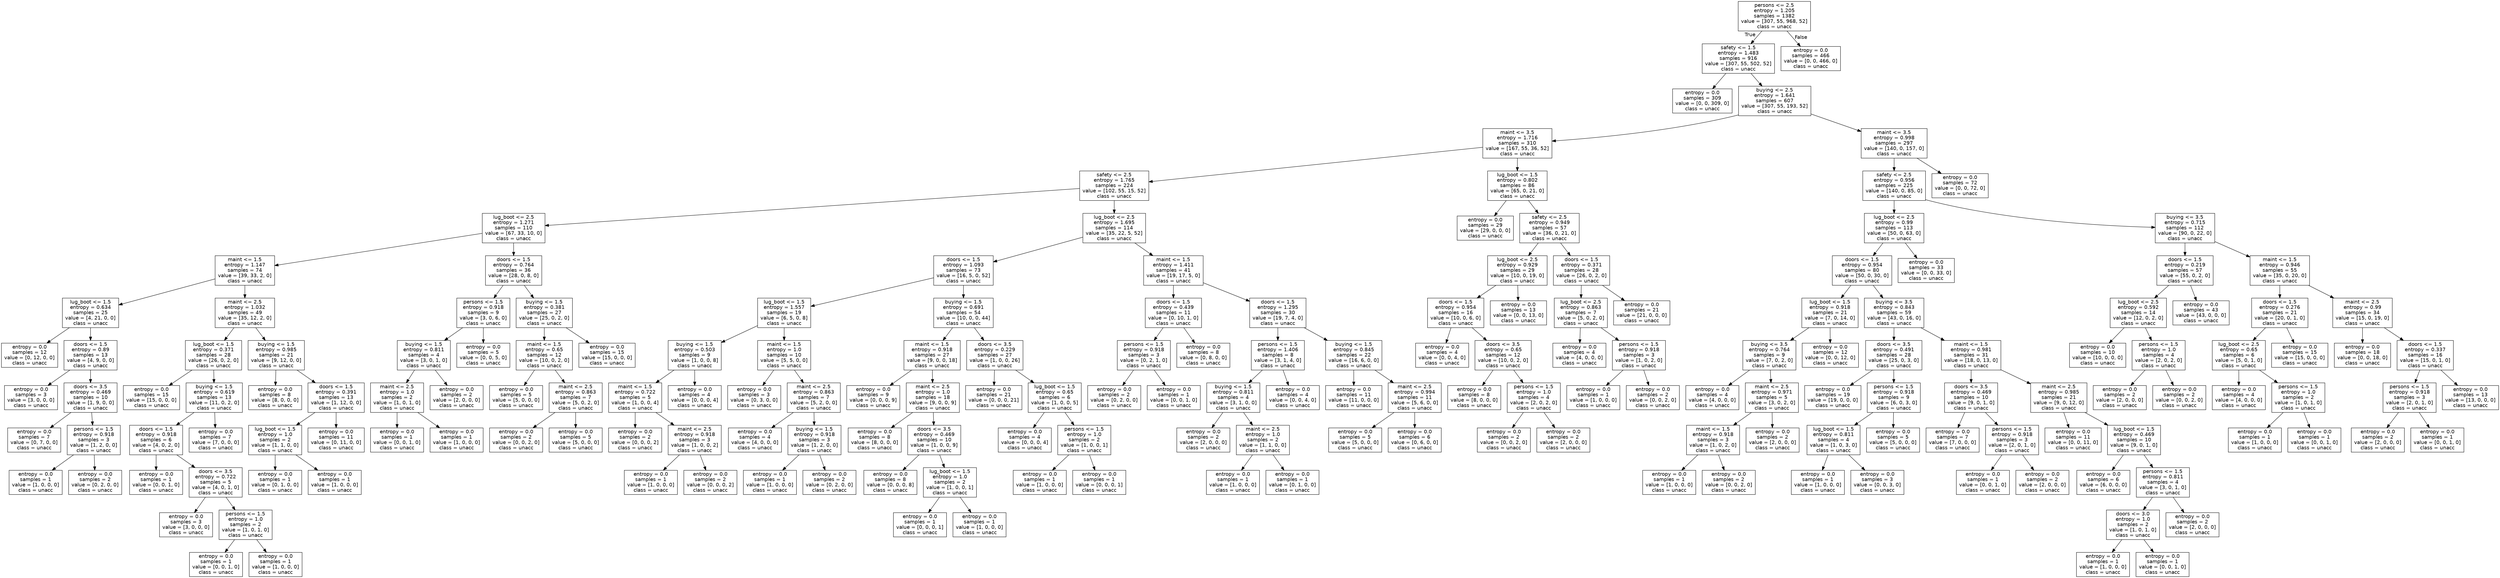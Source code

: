 digraph Tree {
node [shape=box, fontname="helvetica"] ;
edge [fontname="helvetica"] ;
0 [label="persons <= 2.5\nentropy = 1.205\nsamples = 1382\nvalue = [307, 55, 968, 52]\nclass = unacc"] ;
1 [label="safety <= 1.5\nentropy = 1.483\nsamples = 916\nvalue = [307, 55, 502, 52]\nclass = unacc"] ;
0 -> 1 [labeldistance=2.5, labelangle=45, headlabel="True"] ;
2 [label="entropy = 0.0\nsamples = 309\nvalue = [0, 0, 309, 0]\nclass = unacc"] ;
1 -> 2 ;
3 [label="buying <= 2.5\nentropy = 1.641\nsamples = 607\nvalue = [307, 55, 193, 52]\nclass = unacc"] ;
1 -> 3 ;
4 [label="maint <= 3.5\nentropy = 1.716\nsamples = 310\nvalue = [167, 55, 36, 52]\nclass = unacc"] ;
3 -> 4 ;
5 [label="safety <= 2.5\nentropy = 1.765\nsamples = 224\nvalue = [102, 55, 15, 52]\nclass = unacc"] ;
4 -> 5 ;
6 [label="lug_boot <= 2.5\nentropy = 1.271\nsamples = 110\nvalue = [67, 33, 10, 0]\nclass = unacc"] ;
5 -> 6 ;
7 [label="maint <= 1.5\nentropy = 1.147\nsamples = 74\nvalue = [39, 33, 2, 0]\nclass = unacc"] ;
6 -> 7 ;
8 [label="lug_boot <= 1.5\nentropy = 0.634\nsamples = 25\nvalue = [4, 21, 0, 0]\nclass = unacc"] ;
7 -> 8 ;
9 [label="entropy = 0.0\nsamples = 12\nvalue = [0, 12, 0, 0]\nclass = unacc"] ;
8 -> 9 ;
10 [label="doors <= 1.5\nentropy = 0.89\nsamples = 13\nvalue = [4, 9, 0, 0]\nclass = unacc"] ;
8 -> 10 ;
11 [label="entropy = 0.0\nsamples = 3\nvalue = [3, 0, 0, 0]\nclass = unacc"] ;
10 -> 11 ;
12 [label="doors <= 3.5\nentropy = 0.469\nsamples = 10\nvalue = [1, 9, 0, 0]\nclass = unacc"] ;
10 -> 12 ;
13 [label="entropy = 0.0\nsamples = 7\nvalue = [0, 7, 0, 0]\nclass = unacc"] ;
12 -> 13 ;
14 [label="persons <= 1.5\nentropy = 0.918\nsamples = 3\nvalue = [1, 2, 0, 0]\nclass = unacc"] ;
12 -> 14 ;
15 [label="entropy = 0.0\nsamples = 1\nvalue = [1, 0, 0, 0]\nclass = unacc"] ;
14 -> 15 ;
16 [label="entropy = 0.0\nsamples = 2\nvalue = [0, 2, 0, 0]\nclass = unacc"] ;
14 -> 16 ;
17 [label="maint <= 2.5\nentropy = 1.032\nsamples = 49\nvalue = [35, 12, 2, 0]\nclass = unacc"] ;
7 -> 17 ;
18 [label="lug_boot <= 1.5\nentropy = 0.371\nsamples = 28\nvalue = [26, 0, 2, 0]\nclass = unacc"] ;
17 -> 18 ;
19 [label="entropy = 0.0\nsamples = 15\nvalue = [15, 0, 0, 0]\nclass = unacc"] ;
18 -> 19 ;
20 [label="buying <= 1.5\nentropy = 0.619\nsamples = 13\nvalue = [11, 0, 2, 0]\nclass = unacc"] ;
18 -> 20 ;
21 [label="doors <= 1.5\nentropy = 0.918\nsamples = 6\nvalue = [4, 0, 2, 0]\nclass = unacc"] ;
20 -> 21 ;
22 [label="entropy = 0.0\nsamples = 1\nvalue = [0, 0, 1, 0]\nclass = unacc"] ;
21 -> 22 ;
23 [label="doors <= 3.5\nentropy = 0.722\nsamples = 5\nvalue = [4, 0, 1, 0]\nclass = unacc"] ;
21 -> 23 ;
24 [label="entropy = 0.0\nsamples = 3\nvalue = [3, 0, 0, 0]\nclass = unacc"] ;
23 -> 24 ;
25 [label="persons <= 1.5\nentropy = 1.0\nsamples = 2\nvalue = [1, 0, 1, 0]\nclass = unacc"] ;
23 -> 25 ;
26 [label="entropy = 0.0\nsamples = 1\nvalue = [0, 0, 1, 0]\nclass = unacc"] ;
25 -> 26 ;
27 [label="entropy = 0.0\nsamples = 1\nvalue = [1, 0, 0, 0]\nclass = unacc"] ;
25 -> 27 ;
28 [label="entropy = 0.0\nsamples = 7\nvalue = [7, 0, 0, 0]\nclass = unacc"] ;
20 -> 28 ;
29 [label="buying <= 1.5\nentropy = 0.985\nsamples = 21\nvalue = [9, 12, 0, 0]\nclass = unacc"] ;
17 -> 29 ;
30 [label="entropy = 0.0\nsamples = 8\nvalue = [8, 0, 0, 0]\nclass = unacc"] ;
29 -> 30 ;
31 [label="doors <= 1.5\nentropy = 0.391\nsamples = 13\nvalue = [1, 12, 0, 0]\nclass = unacc"] ;
29 -> 31 ;
32 [label="lug_boot <= 1.5\nentropy = 1.0\nsamples = 2\nvalue = [1, 1, 0, 0]\nclass = unacc"] ;
31 -> 32 ;
33 [label="entropy = 0.0\nsamples = 1\nvalue = [0, 1, 0, 0]\nclass = unacc"] ;
32 -> 33 ;
34 [label="entropy = 0.0\nsamples = 1\nvalue = [1, 0, 0, 0]\nclass = unacc"] ;
32 -> 34 ;
35 [label="entropy = 0.0\nsamples = 11\nvalue = [0, 11, 0, 0]\nclass = unacc"] ;
31 -> 35 ;
36 [label="doors <= 1.5\nentropy = 0.764\nsamples = 36\nvalue = [28, 0, 8, 0]\nclass = unacc"] ;
6 -> 36 ;
37 [label="persons <= 1.5\nentropy = 0.918\nsamples = 9\nvalue = [3, 0, 6, 0]\nclass = unacc"] ;
36 -> 37 ;
38 [label="buying <= 1.5\nentropy = 0.811\nsamples = 4\nvalue = [3, 0, 1, 0]\nclass = unacc"] ;
37 -> 38 ;
39 [label="maint <= 2.5\nentropy = 1.0\nsamples = 2\nvalue = [1, 0, 1, 0]\nclass = unacc"] ;
38 -> 39 ;
40 [label="entropy = 0.0\nsamples = 1\nvalue = [0, 0, 1, 0]\nclass = unacc"] ;
39 -> 40 ;
41 [label="entropy = 0.0\nsamples = 1\nvalue = [1, 0, 0, 0]\nclass = unacc"] ;
39 -> 41 ;
42 [label="entropy = 0.0\nsamples = 2\nvalue = [2, 0, 0, 0]\nclass = unacc"] ;
38 -> 42 ;
43 [label="entropy = 0.0\nsamples = 5\nvalue = [0, 0, 5, 0]\nclass = unacc"] ;
37 -> 43 ;
44 [label="buying <= 1.5\nentropy = 0.381\nsamples = 27\nvalue = [25, 0, 2, 0]\nclass = unacc"] ;
36 -> 44 ;
45 [label="maint <= 1.5\nentropy = 0.65\nsamples = 12\nvalue = [10, 0, 2, 0]\nclass = unacc"] ;
44 -> 45 ;
46 [label="entropy = 0.0\nsamples = 5\nvalue = [5, 0, 0, 0]\nclass = unacc"] ;
45 -> 46 ;
47 [label="maint <= 2.5\nentropy = 0.863\nsamples = 7\nvalue = [5, 0, 2, 0]\nclass = unacc"] ;
45 -> 47 ;
48 [label="entropy = 0.0\nsamples = 2\nvalue = [0, 0, 2, 0]\nclass = unacc"] ;
47 -> 48 ;
49 [label="entropy = 0.0\nsamples = 5\nvalue = [5, 0, 0, 0]\nclass = unacc"] ;
47 -> 49 ;
50 [label="entropy = 0.0\nsamples = 15\nvalue = [15, 0, 0, 0]\nclass = unacc"] ;
44 -> 50 ;
51 [label="lug_boot <= 2.5\nentropy = 1.695\nsamples = 114\nvalue = [35, 22, 5, 52]\nclass = unacc"] ;
5 -> 51 ;
52 [label="doors <= 1.5\nentropy = 1.093\nsamples = 73\nvalue = [16, 5, 0, 52]\nclass = unacc"] ;
51 -> 52 ;
53 [label="lug_boot <= 1.5\nentropy = 1.557\nsamples = 19\nvalue = [6, 5, 0, 8]\nclass = unacc"] ;
52 -> 53 ;
54 [label="buying <= 1.5\nentropy = 0.503\nsamples = 9\nvalue = [1, 0, 0, 8]\nclass = unacc"] ;
53 -> 54 ;
55 [label="maint <= 1.5\nentropy = 0.722\nsamples = 5\nvalue = [1, 0, 0, 4]\nclass = unacc"] ;
54 -> 55 ;
56 [label="entropy = 0.0\nsamples = 2\nvalue = [0, 0, 0, 2]\nclass = unacc"] ;
55 -> 56 ;
57 [label="maint <= 2.5\nentropy = 0.918\nsamples = 3\nvalue = [1, 0, 0, 2]\nclass = unacc"] ;
55 -> 57 ;
58 [label="entropy = 0.0\nsamples = 1\nvalue = [1, 0, 0, 0]\nclass = unacc"] ;
57 -> 58 ;
59 [label="entropy = 0.0\nsamples = 2\nvalue = [0, 0, 0, 2]\nclass = unacc"] ;
57 -> 59 ;
60 [label="entropy = 0.0\nsamples = 4\nvalue = [0, 0, 0, 4]\nclass = unacc"] ;
54 -> 60 ;
61 [label="maint <= 1.5\nentropy = 1.0\nsamples = 10\nvalue = [5, 5, 0, 0]\nclass = unacc"] ;
53 -> 61 ;
62 [label="entropy = 0.0\nsamples = 3\nvalue = [0, 3, 0, 0]\nclass = unacc"] ;
61 -> 62 ;
63 [label="maint <= 2.5\nentropy = 0.863\nsamples = 7\nvalue = [5, 2, 0, 0]\nclass = unacc"] ;
61 -> 63 ;
64 [label="entropy = 0.0\nsamples = 4\nvalue = [4, 0, 0, 0]\nclass = unacc"] ;
63 -> 64 ;
65 [label="buying <= 1.5\nentropy = 0.918\nsamples = 3\nvalue = [1, 2, 0, 0]\nclass = unacc"] ;
63 -> 65 ;
66 [label="entropy = 0.0\nsamples = 1\nvalue = [1, 0, 0, 0]\nclass = unacc"] ;
65 -> 66 ;
67 [label="entropy = 0.0\nsamples = 2\nvalue = [0, 2, 0, 0]\nclass = unacc"] ;
65 -> 67 ;
68 [label="buying <= 1.5\nentropy = 0.691\nsamples = 54\nvalue = [10, 0, 0, 44]\nclass = unacc"] ;
52 -> 68 ;
69 [label="maint <= 1.5\nentropy = 0.918\nsamples = 27\nvalue = [9, 0, 0, 18]\nclass = unacc"] ;
68 -> 69 ;
70 [label="entropy = 0.0\nsamples = 9\nvalue = [0, 0, 0, 9]\nclass = unacc"] ;
69 -> 70 ;
71 [label="maint <= 2.5\nentropy = 1.0\nsamples = 18\nvalue = [9, 0, 0, 9]\nclass = unacc"] ;
69 -> 71 ;
72 [label="entropy = 0.0\nsamples = 8\nvalue = [8, 0, 0, 0]\nclass = unacc"] ;
71 -> 72 ;
73 [label="doors <= 3.5\nentropy = 0.469\nsamples = 10\nvalue = [1, 0, 0, 9]\nclass = unacc"] ;
71 -> 73 ;
74 [label="entropy = 0.0\nsamples = 8\nvalue = [0, 0, 0, 8]\nclass = unacc"] ;
73 -> 74 ;
75 [label="lug_boot <= 1.5\nentropy = 1.0\nsamples = 2\nvalue = [1, 0, 0, 1]\nclass = unacc"] ;
73 -> 75 ;
76 [label="entropy = 0.0\nsamples = 1\nvalue = [0, 0, 0, 1]\nclass = unacc"] ;
75 -> 76 ;
77 [label="entropy = 0.0\nsamples = 1\nvalue = [1, 0, 0, 0]\nclass = unacc"] ;
75 -> 77 ;
78 [label="doors <= 3.5\nentropy = 0.229\nsamples = 27\nvalue = [1, 0, 0, 26]\nclass = unacc"] ;
68 -> 78 ;
79 [label="entropy = 0.0\nsamples = 21\nvalue = [0, 0, 0, 21]\nclass = unacc"] ;
78 -> 79 ;
80 [label="lug_boot <= 1.5\nentropy = 0.65\nsamples = 6\nvalue = [1, 0, 0, 5]\nclass = unacc"] ;
78 -> 80 ;
81 [label="entropy = 0.0\nsamples = 4\nvalue = [0, 0, 0, 4]\nclass = unacc"] ;
80 -> 81 ;
82 [label="persons <= 1.5\nentropy = 1.0\nsamples = 2\nvalue = [1, 0, 0, 1]\nclass = unacc"] ;
80 -> 82 ;
83 [label="entropy = 0.0\nsamples = 1\nvalue = [1, 0, 0, 0]\nclass = unacc"] ;
82 -> 83 ;
84 [label="entropy = 0.0\nsamples = 1\nvalue = [0, 0, 0, 1]\nclass = unacc"] ;
82 -> 84 ;
85 [label="maint <= 1.5\nentropy = 1.411\nsamples = 41\nvalue = [19, 17, 5, 0]\nclass = unacc"] ;
51 -> 85 ;
86 [label="doors <= 1.5\nentropy = 0.439\nsamples = 11\nvalue = [0, 10, 1, 0]\nclass = unacc"] ;
85 -> 86 ;
87 [label="persons <= 1.5\nentropy = 0.918\nsamples = 3\nvalue = [0, 2, 1, 0]\nclass = unacc"] ;
86 -> 87 ;
88 [label="entropy = 0.0\nsamples = 2\nvalue = [0, 2, 0, 0]\nclass = unacc"] ;
87 -> 88 ;
89 [label="entropy = 0.0\nsamples = 1\nvalue = [0, 0, 1, 0]\nclass = unacc"] ;
87 -> 89 ;
90 [label="entropy = 0.0\nsamples = 8\nvalue = [0, 8, 0, 0]\nclass = unacc"] ;
86 -> 90 ;
91 [label="doors <= 1.5\nentropy = 1.295\nsamples = 30\nvalue = [19, 7, 4, 0]\nclass = unacc"] ;
85 -> 91 ;
92 [label="persons <= 1.5\nentropy = 1.406\nsamples = 8\nvalue = [3, 1, 4, 0]\nclass = unacc"] ;
91 -> 92 ;
93 [label="buying <= 1.5\nentropy = 0.811\nsamples = 4\nvalue = [3, 1, 0, 0]\nclass = unacc"] ;
92 -> 93 ;
94 [label="entropy = 0.0\nsamples = 2\nvalue = [2, 0, 0, 0]\nclass = unacc"] ;
93 -> 94 ;
95 [label="maint <= 2.5\nentropy = 1.0\nsamples = 2\nvalue = [1, 1, 0, 0]\nclass = unacc"] ;
93 -> 95 ;
96 [label="entropy = 0.0\nsamples = 1\nvalue = [1, 0, 0, 0]\nclass = unacc"] ;
95 -> 96 ;
97 [label="entropy = 0.0\nsamples = 1\nvalue = [0, 1, 0, 0]\nclass = unacc"] ;
95 -> 97 ;
98 [label="entropy = 0.0\nsamples = 4\nvalue = [0, 0, 4, 0]\nclass = unacc"] ;
92 -> 98 ;
99 [label="buying <= 1.5\nentropy = 0.845\nsamples = 22\nvalue = [16, 6, 0, 0]\nclass = unacc"] ;
91 -> 99 ;
100 [label="entropy = 0.0\nsamples = 11\nvalue = [11, 0, 0, 0]\nclass = unacc"] ;
99 -> 100 ;
101 [label="maint <= 2.5\nentropy = 0.994\nsamples = 11\nvalue = [5, 6, 0, 0]\nclass = unacc"] ;
99 -> 101 ;
102 [label="entropy = 0.0\nsamples = 5\nvalue = [5, 0, 0, 0]\nclass = unacc"] ;
101 -> 102 ;
103 [label="entropy = 0.0\nsamples = 6\nvalue = [0, 6, 0, 0]\nclass = unacc"] ;
101 -> 103 ;
104 [label="lug_boot <= 1.5\nentropy = 0.802\nsamples = 86\nvalue = [65, 0, 21, 0]\nclass = unacc"] ;
4 -> 104 ;
105 [label="entropy = 0.0\nsamples = 29\nvalue = [29, 0, 0, 0]\nclass = unacc"] ;
104 -> 105 ;
106 [label="safety <= 2.5\nentropy = 0.949\nsamples = 57\nvalue = [36, 0, 21, 0]\nclass = unacc"] ;
104 -> 106 ;
107 [label="lug_boot <= 2.5\nentropy = 0.929\nsamples = 29\nvalue = [10, 0, 19, 0]\nclass = unacc"] ;
106 -> 107 ;
108 [label="doors <= 1.5\nentropy = 0.954\nsamples = 16\nvalue = [10, 0, 6, 0]\nclass = unacc"] ;
107 -> 108 ;
109 [label="entropy = 0.0\nsamples = 4\nvalue = [0, 0, 4, 0]\nclass = unacc"] ;
108 -> 109 ;
110 [label="doors <= 3.5\nentropy = 0.65\nsamples = 12\nvalue = [10, 0, 2, 0]\nclass = unacc"] ;
108 -> 110 ;
111 [label="entropy = 0.0\nsamples = 8\nvalue = [8, 0, 0, 0]\nclass = unacc"] ;
110 -> 111 ;
112 [label="persons <= 1.5\nentropy = 1.0\nsamples = 4\nvalue = [2, 0, 2, 0]\nclass = unacc"] ;
110 -> 112 ;
113 [label="entropy = 0.0\nsamples = 2\nvalue = [0, 0, 2, 0]\nclass = unacc"] ;
112 -> 113 ;
114 [label="entropy = 0.0\nsamples = 2\nvalue = [2, 0, 0, 0]\nclass = unacc"] ;
112 -> 114 ;
115 [label="entropy = 0.0\nsamples = 13\nvalue = [0, 0, 13, 0]\nclass = unacc"] ;
107 -> 115 ;
116 [label="doors <= 1.5\nentropy = 0.371\nsamples = 28\nvalue = [26, 0, 2, 0]\nclass = unacc"] ;
106 -> 116 ;
117 [label="lug_boot <= 2.5\nentropy = 0.863\nsamples = 7\nvalue = [5, 0, 2, 0]\nclass = unacc"] ;
116 -> 117 ;
118 [label="entropy = 0.0\nsamples = 4\nvalue = [4, 0, 0, 0]\nclass = unacc"] ;
117 -> 118 ;
119 [label="persons <= 1.5\nentropy = 0.918\nsamples = 3\nvalue = [1, 0, 2, 0]\nclass = unacc"] ;
117 -> 119 ;
120 [label="entropy = 0.0\nsamples = 1\nvalue = [1, 0, 0, 0]\nclass = unacc"] ;
119 -> 120 ;
121 [label="entropy = 0.0\nsamples = 2\nvalue = [0, 0, 2, 0]\nclass = unacc"] ;
119 -> 121 ;
122 [label="entropy = 0.0\nsamples = 21\nvalue = [21, 0, 0, 0]\nclass = unacc"] ;
116 -> 122 ;
123 [label="maint <= 3.5\nentropy = 0.998\nsamples = 297\nvalue = [140, 0, 157, 0]\nclass = unacc"] ;
3 -> 123 ;
124 [label="safety <= 2.5\nentropy = 0.956\nsamples = 225\nvalue = [140, 0, 85, 0]\nclass = unacc"] ;
123 -> 124 ;
125 [label="lug_boot <= 2.5\nentropy = 0.99\nsamples = 113\nvalue = [50, 0, 63, 0]\nclass = unacc"] ;
124 -> 125 ;
126 [label="doors <= 1.5\nentropy = 0.954\nsamples = 80\nvalue = [50, 0, 30, 0]\nclass = unacc"] ;
125 -> 126 ;
127 [label="lug_boot <= 1.5\nentropy = 0.918\nsamples = 21\nvalue = [7, 0, 14, 0]\nclass = unacc"] ;
126 -> 127 ;
128 [label="buying <= 3.5\nentropy = 0.764\nsamples = 9\nvalue = [7, 0, 2, 0]\nclass = unacc"] ;
127 -> 128 ;
129 [label="entropy = 0.0\nsamples = 4\nvalue = [4, 0, 0, 0]\nclass = unacc"] ;
128 -> 129 ;
130 [label="maint <= 2.5\nentropy = 0.971\nsamples = 5\nvalue = [3, 0, 2, 0]\nclass = unacc"] ;
128 -> 130 ;
131 [label="maint <= 1.5\nentropy = 0.918\nsamples = 3\nvalue = [1, 0, 2, 0]\nclass = unacc"] ;
130 -> 131 ;
132 [label="entropy = 0.0\nsamples = 1\nvalue = [1, 0, 0, 0]\nclass = unacc"] ;
131 -> 132 ;
133 [label="entropy = 0.0\nsamples = 2\nvalue = [0, 0, 2, 0]\nclass = unacc"] ;
131 -> 133 ;
134 [label="entropy = 0.0\nsamples = 2\nvalue = [2, 0, 0, 0]\nclass = unacc"] ;
130 -> 134 ;
135 [label="entropy = 0.0\nsamples = 12\nvalue = [0, 0, 12, 0]\nclass = unacc"] ;
127 -> 135 ;
136 [label="buying <= 3.5\nentropy = 0.843\nsamples = 59\nvalue = [43, 0, 16, 0]\nclass = unacc"] ;
126 -> 136 ;
137 [label="doors <= 3.5\nentropy = 0.491\nsamples = 28\nvalue = [25, 0, 3, 0]\nclass = unacc"] ;
136 -> 137 ;
138 [label="entropy = 0.0\nsamples = 19\nvalue = [19, 0, 0, 0]\nclass = unacc"] ;
137 -> 138 ;
139 [label="persons <= 1.5\nentropy = 0.918\nsamples = 9\nvalue = [6, 0, 3, 0]\nclass = unacc"] ;
137 -> 139 ;
140 [label="lug_boot <= 1.5\nentropy = 0.811\nsamples = 4\nvalue = [1, 0, 3, 0]\nclass = unacc"] ;
139 -> 140 ;
141 [label="entropy = 0.0\nsamples = 1\nvalue = [1, 0, 0, 0]\nclass = unacc"] ;
140 -> 141 ;
142 [label="entropy = 0.0\nsamples = 3\nvalue = [0, 0, 3, 0]\nclass = unacc"] ;
140 -> 142 ;
143 [label="entropy = 0.0\nsamples = 5\nvalue = [5, 0, 0, 0]\nclass = unacc"] ;
139 -> 143 ;
144 [label="maint <= 1.5\nentropy = 0.981\nsamples = 31\nvalue = [18, 0, 13, 0]\nclass = unacc"] ;
136 -> 144 ;
145 [label="doors <= 3.5\nentropy = 0.469\nsamples = 10\nvalue = [9, 0, 1, 0]\nclass = unacc"] ;
144 -> 145 ;
146 [label="entropy = 0.0\nsamples = 7\nvalue = [7, 0, 0, 0]\nclass = unacc"] ;
145 -> 146 ;
147 [label="persons <= 1.5\nentropy = 0.918\nsamples = 3\nvalue = [2, 0, 1, 0]\nclass = unacc"] ;
145 -> 147 ;
148 [label="entropy = 0.0\nsamples = 1\nvalue = [0, 0, 1, 0]\nclass = unacc"] ;
147 -> 148 ;
149 [label="entropy = 0.0\nsamples = 2\nvalue = [2, 0, 0, 0]\nclass = unacc"] ;
147 -> 149 ;
150 [label="maint <= 2.5\nentropy = 0.985\nsamples = 21\nvalue = [9, 0, 12, 0]\nclass = unacc"] ;
144 -> 150 ;
151 [label="entropy = 0.0\nsamples = 11\nvalue = [0, 0, 11, 0]\nclass = unacc"] ;
150 -> 151 ;
152 [label="lug_boot <= 1.5\nentropy = 0.469\nsamples = 10\nvalue = [9, 0, 1, 0]\nclass = unacc"] ;
150 -> 152 ;
153 [label="entropy = 0.0\nsamples = 6\nvalue = [6, 0, 0, 0]\nclass = unacc"] ;
152 -> 153 ;
154 [label="persons <= 1.5\nentropy = 0.811\nsamples = 4\nvalue = [3, 0, 1, 0]\nclass = unacc"] ;
152 -> 154 ;
155 [label="doors <= 3.0\nentropy = 1.0\nsamples = 2\nvalue = [1, 0, 1, 0]\nclass = unacc"] ;
154 -> 155 ;
156 [label="entropy = 0.0\nsamples = 1\nvalue = [1, 0, 0, 0]\nclass = unacc"] ;
155 -> 156 ;
157 [label="entropy = 0.0\nsamples = 1\nvalue = [0, 0, 1, 0]\nclass = unacc"] ;
155 -> 157 ;
158 [label="entropy = 0.0\nsamples = 2\nvalue = [2, 0, 0, 0]\nclass = unacc"] ;
154 -> 158 ;
159 [label="entropy = 0.0\nsamples = 33\nvalue = [0, 0, 33, 0]\nclass = unacc"] ;
125 -> 159 ;
160 [label="buying <= 3.5\nentropy = 0.715\nsamples = 112\nvalue = [90, 0, 22, 0]\nclass = unacc"] ;
124 -> 160 ;
161 [label="doors <= 1.5\nentropy = 0.219\nsamples = 57\nvalue = [55, 0, 2, 0]\nclass = unacc"] ;
160 -> 161 ;
162 [label="lug_boot <= 2.5\nentropy = 0.592\nsamples = 14\nvalue = [12, 0, 2, 0]\nclass = unacc"] ;
161 -> 162 ;
163 [label="entropy = 0.0\nsamples = 10\nvalue = [10, 0, 0, 0]\nclass = unacc"] ;
162 -> 163 ;
164 [label="persons <= 1.5\nentropy = 1.0\nsamples = 4\nvalue = [2, 0, 2, 0]\nclass = unacc"] ;
162 -> 164 ;
165 [label="entropy = 0.0\nsamples = 2\nvalue = [2, 0, 0, 0]\nclass = unacc"] ;
164 -> 165 ;
166 [label="entropy = 0.0\nsamples = 2\nvalue = [0, 0, 2, 0]\nclass = unacc"] ;
164 -> 166 ;
167 [label="entropy = 0.0\nsamples = 43\nvalue = [43, 0, 0, 0]\nclass = unacc"] ;
161 -> 167 ;
168 [label="maint <= 1.5\nentropy = 0.946\nsamples = 55\nvalue = [35, 0, 20, 0]\nclass = unacc"] ;
160 -> 168 ;
169 [label="doors <= 1.5\nentropy = 0.276\nsamples = 21\nvalue = [20, 0, 1, 0]\nclass = unacc"] ;
168 -> 169 ;
170 [label="lug_boot <= 2.5\nentropy = 0.65\nsamples = 6\nvalue = [5, 0, 1, 0]\nclass = unacc"] ;
169 -> 170 ;
171 [label="entropy = 0.0\nsamples = 4\nvalue = [4, 0, 0, 0]\nclass = unacc"] ;
170 -> 171 ;
172 [label="persons <= 1.5\nentropy = 1.0\nsamples = 2\nvalue = [1, 0, 1, 0]\nclass = unacc"] ;
170 -> 172 ;
173 [label="entropy = 0.0\nsamples = 1\nvalue = [1, 0, 0, 0]\nclass = unacc"] ;
172 -> 173 ;
174 [label="entropy = 0.0\nsamples = 1\nvalue = [0, 0, 1, 0]\nclass = unacc"] ;
172 -> 174 ;
175 [label="entropy = 0.0\nsamples = 15\nvalue = [15, 0, 0, 0]\nclass = unacc"] ;
169 -> 175 ;
176 [label="maint <= 2.5\nentropy = 0.99\nsamples = 34\nvalue = [15, 0, 19, 0]\nclass = unacc"] ;
168 -> 176 ;
177 [label="entropy = 0.0\nsamples = 18\nvalue = [0, 0, 18, 0]\nclass = unacc"] ;
176 -> 177 ;
178 [label="doors <= 1.5\nentropy = 0.337\nsamples = 16\nvalue = [15, 0, 1, 0]\nclass = unacc"] ;
176 -> 178 ;
179 [label="persons <= 1.5\nentropy = 0.918\nsamples = 3\nvalue = [2, 0, 1, 0]\nclass = unacc"] ;
178 -> 179 ;
180 [label="entropy = 0.0\nsamples = 2\nvalue = [2, 0, 0, 0]\nclass = unacc"] ;
179 -> 180 ;
181 [label="entropy = 0.0\nsamples = 1\nvalue = [0, 0, 1, 0]\nclass = unacc"] ;
179 -> 181 ;
182 [label="entropy = 0.0\nsamples = 13\nvalue = [13, 0, 0, 0]\nclass = unacc"] ;
178 -> 182 ;
183 [label="entropy = 0.0\nsamples = 72\nvalue = [0, 0, 72, 0]\nclass = unacc"] ;
123 -> 183 ;
184 [label="entropy = 0.0\nsamples = 466\nvalue = [0, 0, 466, 0]\nclass = unacc"] ;
0 -> 184 [labeldistance=2.5, labelangle=-45, headlabel="False"] ;
}
